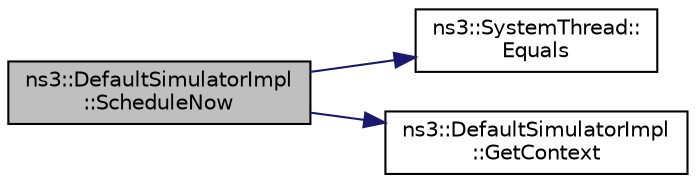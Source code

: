 digraph "ns3::DefaultSimulatorImpl::ScheduleNow"
{
  edge [fontname="Helvetica",fontsize="10",labelfontname="Helvetica",labelfontsize="10"];
  node [fontname="Helvetica",fontsize="10",shape=record];
  rankdir="LR";
  Node1 [label="ns3::DefaultSimulatorImpl\l::ScheduleNow",height=0.2,width=0.4,color="black", fillcolor="grey75", style="filled", fontcolor="black"];
  Node1 -> Node2 [color="midnightblue",fontsize="10",style="solid"];
  Node2 [label="ns3::SystemThread::\lEquals",height=0.2,width=0.4,color="black", fillcolor="white", style="filled",URL="$dd/d2c/classns3_1_1SystemThread.html#af6bfffe1a51a4df5f9aa1a468df8bd59",tooltip="Compares an ThreadId with the current ThreadId . "];
  Node1 -> Node3 [color="midnightblue",fontsize="10",style="solid"];
  Node3 [label="ns3::DefaultSimulatorImpl\l::GetContext",height=0.2,width=0.4,color="black", fillcolor="white", style="filled",URL="$de/d04/classns3_1_1DefaultSimulatorImpl.html#a616b2bcbb1d12b14515f386ce314093b"];
}
